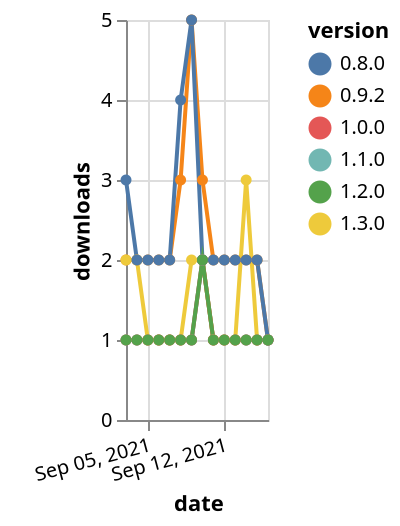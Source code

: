 {"$schema": "https://vega.github.io/schema/vega-lite/v5.json", "description": "A simple bar chart with embedded data.", "data": {"values": [{"date": "2021-09-03", "total": 121, "delta": 1, "version": "1.1.0"}, {"date": "2021-09-04", "total": 122, "delta": 1, "version": "1.1.0"}, {"date": "2021-09-05", "total": 123, "delta": 1, "version": "1.1.0"}, {"date": "2021-09-06", "total": 124, "delta": 1, "version": "1.1.0"}, {"date": "2021-09-07", "total": 125, "delta": 1, "version": "1.1.0"}, {"date": "2021-09-08", "total": 126, "delta": 1, "version": "1.1.0"}, {"date": "2021-09-09", "total": 127, "delta": 1, "version": "1.1.0"}, {"date": "2021-09-10", "total": 129, "delta": 2, "version": "1.1.0"}, {"date": "2021-09-11", "total": 130, "delta": 1, "version": "1.1.0"}, {"date": "2021-09-12", "total": 131, "delta": 1, "version": "1.1.0"}, {"date": "2021-09-13", "total": 132, "delta": 1, "version": "1.1.0"}, {"date": "2021-09-14", "total": 133, "delta": 1, "version": "1.1.0"}, {"date": "2021-09-15", "total": 134, "delta": 1, "version": "1.1.0"}, {"date": "2021-09-16", "total": 135, "delta": 1, "version": "1.1.0"}, {"date": "2021-09-03", "total": 2851, "delta": 2, "version": "0.9.2"}, {"date": "2021-09-04", "total": 2853, "delta": 2, "version": "0.9.2"}, {"date": "2021-09-05", "total": 2855, "delta": 2, "version": "0.9.2"}, {"date": "2021-09-06", "total": 2857, "delta": 2, "version": "0.9.2"}, {"date": "2021-09-07", "total": 2859, "delta": 2, "version": "0.9.2"}, {"date": "2021-09-08", "total": 2862, "delta": 3, "version": "0.9.2"}, {"date": "2021-09-09", "total": 2867, "delta": 5, "version": "0.9.2"}, {"date": "2021-09-10", "total": 2870, "delta": 3, "version": "0.9.2"}, {"date": "2021-09-11", "total": 2872, "delta": 2, "version": "0.9.2"}, {"date": "2021-09-12", "total": 2874, "delta": 2, "version": "0.9.2"}, {"date": "2021-09-13", "total": 2876, "delta": 2, "version": "0.9.2"}, {"date": "2021-09-14", "total": 2878, "delta": 2, "version": "0.9.2"}, {"date": "2021-09-15", "total": 2880, "delta": 2, "version": "0.9.2"}, {"date": "2021-09-16", "total": 2881, "delta": 1, "version": "0.9.2"}, {"date": "2021-09-03", "total": 128, "delta": 2, "version": "1.3.0"}, {"date": "2021-09-04", "total": 130, "delta": 2, "version": "1.3.0"}, {"date": "2021-09-05", "total": 131, "delta": 1, "version": "1.3.0"}, {"date": "2021-09-06", "total": 132, "delta": 1, "version": "1.3.0"}, {"date": "2021-09-07", "total": 133, "delta": 1, "version": "1.3.0"}, {"date": "2021-09-08", "total": 134, "delta": 1, "version": "1.3.0"}, {"date": "2021-09-09", "total": 136, "delta": 2, "version": "1.3.0"}, {"date": "2021-09-10", "total": 138, "delta": 2, "version": "1.3.0"}, {"date": "2021-09-11", "total": 139, "delta": 1, "version": "1.3.0"}, {"date": "2021-09-12", "total": 140, "delta": 1, "version": "1.3.0"}, {"date": "2021-09-13", "total": 141, "delta": 1, "version": "1.3.0"}, {"date": "2021-09-14", "total": 144, "delta": 3, "version": "1.3.0"}, {"date": "2021-09-15", "total": 145, "delta": 1, "version": "1.3.0"}, {"date": "2021-09-16", "total": 146, "delta": 1, "version": "1.3.0"}, {"date": "2021-09-03", "total": 210, "delta": 1, "version": "1.0.0"}, {"date": "2021-09-04", "total": 211, "delta": 1, "version": "1.0.0"}, {"date": "2021-09-05", "total": 212, "delta": 1, "version": "1.0.0"}, {"date": "2021-09-06", "total": 213, "delta": 1, "version": "1.0.0"}, {"date": "2021-09-07", "total": 214, "delta": 1, "version": "1.0.0"}, {"date": "2021-09-08", "total": 215, "delta": 1, "version": "1.0.0"}, {"date": "2021-09-09", "total": 216, "delta": 1, "version": "1.0.0"}, {"date": "2021-09-10", "total": 218, "delta": 2, "version": "1.0.0"}, {"date": "2021-09-11", "total": 219, "delta": 1, "version": "1.0.0"}, {"date": "2021-09-12", "total": 220, "delta": 1, "version": "1.0.0"}, {"date": "2021-09-13", "total": 221, "delta": 1, "version": "1.0.0"}, {"date": "2021-09-14", "total": 222, "delta": 1, "version": "1.0.0"}, {"date": "2021-09-15", "total": 223, "delta": 1, "version": "1.0.0"}, {"date": "2021-09-16", "total": 224, "delta": 1, "version": "1.0.0"}, {"date": "2021-09-03", "total": 3474, "delta": 3, "version": "0.8.0"}, {"date": "2021-09-04", "total": 3476, "delta": 2, "version": "0.8.0"}, {"date": "2021-09-05", "total": 3478, "delta": 2, "version": "0.8.0"}, {"date": "2021-09-06", "total": 3480, "delta": 2, "version": "0.8.0"}, {"date": "2021-09-07", "total": 3482, "delta": 2, "version": "0.8.0"}, {"date": "2021-09-08", "total": 3486, "delta": 4, "version": "0.8.0"}, {"date": "2021-09-09", "total": 3491, "delta": 5, "version": "0.8.0"}, {"date": "2021-09-10", "total": 3493, "delta": 2, "version": "0.8.0"}, {"date": "2021-09-11", "total": 3495, "delta": 2, "version": "0.8.0"}, {"date": "2021-09-12", "total": 3497, "delta": 2, "version": "0.8.0"}, {"date": "2021-09-13", "total": 3499, "delta": 2, "version": "0.8.0"}, {"date": "2021-09-14", "total": 3501, "delta": 2, "version": "0.8.0"}, {"date": "2021-09-15", "total": 3503, "delta": 2, "version": "0.8.0"}, {"date": "2021-09-16", "total": 3504, "delta": 1, "version": "0.8.0"}, {"date": "2021-09-03", "total": 118, "delta": 1, "version": "1.2.0"}, {"date": "2021-09-04", "total": 119, "delta": 1, "version": "1.2.0"}, {"date": "2021-09-05", "total": 120, "delta": 1, "version": "1.2.0"}, {"date": "2021-09-06", "total": 121, "delta": 1, "version": "1.2.0"}, {"date": "2021-09-07", "total": 122, "delta": 1, "version": "1.2.0"}, {"date": "2021-09-08", "total": 123, "delta": 1, "version": "1.2.0"}, {"date": "2021-09-09", "total": 124, "delta": 1, "version": "1.2.0"}, {"date": "2021-09-10", "total": 126, "delta": 2, "version": "1.2.0"}, {"date": "2021-09-11", "total": 127, "delta": 1, "version": "1.2.0"}, {"date": "2021-09-12", "total": 128, "delta": 1, "version": "1.2.0"}, {"date": "2021-09-13", "total": 129, "delta": 1, "version": "1.2.0"}, {"date": "2021-09-14", "total": 130, "delta": 1, "version": "1.2.0"}, {"date": "2021-09-15", "total": 131, "delta": 1, "version": "1.2.0"}, {"date": "2021-09-16", "total": 132, "delta": 1, "version": "1.2.0"}]}, "width": "container", "mark": {"type": "line", "point": {"filled": true}}, "encoding": {"x": {"field": "date", "type": "temporal", "timeUnit": "yearmonthdate", "title": "date", "axis": {"labelAngle": -15}}, "y": {"field": "delta", "type": "quantitative", "title": "downloads"}, "color": {"field": "version", "type": "nominal"}, "tooltip": {"field": "delta"}}}